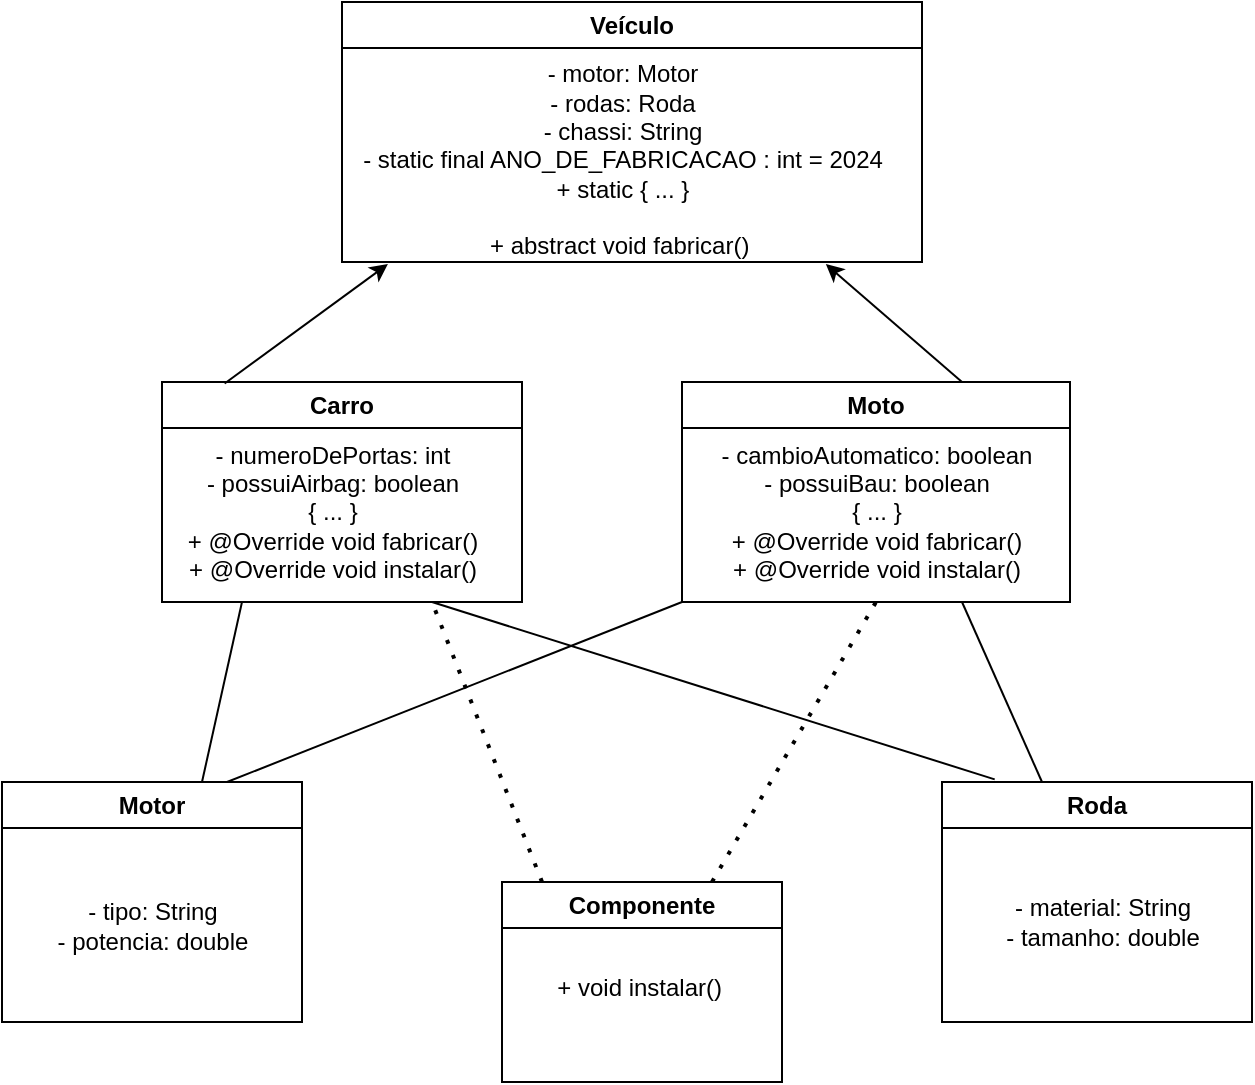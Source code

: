 <mxfile version="25.0.3">
  <diagram name="Página-1" id="xfSNAxtCDxErCnjqzk1_">
    <mxGraphModel dx="1581" dy="549" grid="1" gridSize="10" guides="1" tooltips="1" connect="1" arrows="1" fold="1" page="1" pageScale="1" pageWidth="827" pageHeight="1169" math="0" shadow="0">
      <root>
        <mxCell id="0" />
        <mxCell id="1" parent="0" />
        <mxCell id="9fw4v5cNcm3stZfnym32-6" value="Veículo" style="swimlane;whiteSpace=wrap;html=1;" parent="1" vertex="1">
          <mxGeometry x="280" y="160" width="290" height="130" as="geometry" />
        </mxCell>
        <mxCell id="9fw4v5cNcm3stZfnym32-7" value="&lt;span class=&quot;hljs-bullet&quot;&gt;-&lt;/span&gt; motor: Motor&lt;br&gt;&lt;span class=&quot;hljs-bullet&quot;&gt;-&lt;/span&gt; rodas: Roda&lt;br&gt;&lt;span class=&quot;hljs-bullet&quot;&gt;-&lt;/span&gt; chassi: String&lt;br&gt;&lt;div&gt;&lt;span class=&quot;hljs-operator&quot;&gt;-&lt;/span&gt; &lt;span class=&quot;hljs-keyword&quot;&gt;static&lt;/span&gt; &lt;span class=&quot;hljs-keyword&quot;&gt;final&lt;/span&gt; ANO_DE_FABRICACAO : &lt;span class=&quot;hljs-type&quot;&gt;int&lt;/span&gt; &lt;span class=&quot;hljs-operator&quot;&gt;=&lt;/span&gt; &lt;span class=&quot;hljs-number&quot;&gt;2024&lt;/span&gt;&lt;/div&gt;&lt;div&gt;&lt;span class=&quot;hljs-operator&quot;&gt;+&lt;/span&gt; &lt;span class=&quot;hljs-keyword&quot;&gt;static&lt;/span&gt; { ... }&lt;/div&gt;&lt;div&gt;&amp;nbsp;&amp;nbsp;&lt;br&gt;&lt;div&gt;&lt;span class=&quot;hljs-operator&quot;&gt;+&lt;/span&gt; abstract void fabricar()&amp;nbsp;&lt;/div&gt;&lt;/div&gt;" style="text;html=1;align=center;verticalAlign=middle;resizable=0;points=[];autosize=1;strokeColor=none;fillColor=none;fontStyle=0" parent="9fw4v5cNcm3stZfnym32-6" vertex="1">
          <mxGeometry y="24" width="280" height="110" as="geometry" />
        </mxCell>
        <mxCell id="9fw4v5cNcm3stZfnym32-11" value="Motor" style="swimlane;whiteSpace=wrap;html=1;" parent="1" vertex="1">
          <mxGeometry x="110" y="550" width="150" height="120" as="geometry" />
        </mxCell>
        <mxCell id="9fw4v5cNcm3stZfnym32-12" value="&lt;span class=&quot;hljs-bullet&quot;&gt;-&lt;/span&gt; tipo: String&lt;br/&gt;&lt;span class=&quot;hljs-section&quot;&gt;- potencia: double&lt;/span&gt;" style="text;html=1;align=center;verticalAlign=middle;resizable=0;points=[];autosize=1;strokeColor=none;fillColor=none;" parent="9fw4v5cNcm3stZfnym32-11" vertex="1">
          <mxGeometry x="15" y="52" width="120" height="40" as="geometry" />
        </mxCell>
        <mxCell id="9fw4v5cNcm3stZfnym32-13" value="Roda" style="swimlane;whiteSpace=wrap;html=1;" parent="1" vertex="1">
          <mxGeometry x="580" y="550" width="155" height="120" as="geometry" />
        </mxCell>
        <mxCell id="9fw4v5cNcm3stZfnym32-14" value="&lt;span class=&quot;hljs-bullet&quot;&gt;-&lt;/span&gt; material: String&lt;br/&gt;&lt;span class=&quot;hljs-section&quot;&gt;- tamanho: double&lt;/span&gt;" style="text;html=1;align=center;verticalAlign=middle;resizable=0;points=[];autosize=1;strokeColor=none;fillColor=none;" parent="9fw4v5cNcm3stZfnym32-13" vertex="1">
          <mxGeometry x="20" y="50" width="120" height="40" as="geometry" />
        </mxCell>
        <mxCell id="9fw4v5cNcm3stZfnym32-19" value="Carro" style="swimlane;whiteSpace=wrap;html=1;" parent="1" vertex="1">
          <mxGeometry x="190" y="350" width="180" height="110" as="geometry" />
        </mxCell>
        <mxCell id="9fw4v5cNcm3stZfnym32-20" value="&lt;div&gt;- numeroDePortas: int&lt;/div&gt;&lt;div&gt;- possuiAirbag: boolean&lt;/div&gt;&lt;div&gt;{ ... }&lt;/div&gt;&lt;div&gt;&lt;span class=&quot;hljs-operator&quot;&gt;+&lt;/span&gt; &lt;span class=&quot;hljs-variable&quot;&gt;@Override&lt;/span&gt; void fabricar()&lt;/div&gt;&lt;div&gt;&lt;span class=&quot;hljs-operator&quot;&gt;+&lt;/span&gt;&amp;nbsp;&lt;span class=&quot;hljs-variable&quot;&gt;@Override&lt;/span&gt;&amp;nbsp;void instalar()&lt;/div&gt;" style="text;html=1;align=center;verticalAlign=middle;resizable=0;points=[];autosize=1;strokeColor=none;fillColor=none;" parent="9fw4v5cNcm3stZfnym32-19" vertex="1">
          <mxGeometry y="20" width="170" height="90" as="geometry" />
        </mxCell>
        <mxCell id="9fw4v5cNcm3stZfnym32-21" value="Moto" style="swimlane;whiteSpace=wrap;html=1;" parent="1" vertex="1">
          <mxGeometry x="450" y="350" width="194" height="110" as="geometry" />
        </mxCell>
        <mxCell id="9fw4v5cNcm3stZfnym32-22" value="&lt;div&gt;- cambioAutomatico: boolean&lt;/div&gt;&lt;div&gt;- possuiBau: boolean&lt;/div&gt;&lt;div&gt;{ ... }&lt;/div&gt;&lt;div&gt;&lt;span class=&quot;hljs-operator&quot;&gt;+&lt;/span&gt; &lt;span class=&quot;hljs-variable&quot;&gt;@Override&lt;/span&gt; void fabricar()&lt;/div&gt;&lt;div&gt;&lt;span class=&quot;hljs-operator&quot;&gt;+&lt;/span&gt;&amp;nbsp;&lt;span class=&quot;hljs-variable&quot;&gt;@Override&lt;/span&gt;&amp;nbsp;void instalar()&lt;/div&gt;" style="text;html=1;align=center;verticalAlign=middle;resizable=0;points=[];autosize=1;strokeColor=none;fillColor=none;" parent="9fw4v5cNcm3stZfnym32-21" vertex="1">
          <mxGeometry x="7" y="20" width="180" height="90" as="geometry" />
        </mxCell>
        <mxCell id="_b9a1xqqqbR_YVUGSZWl-6" value="" style="endArrow=classic;html=1;rounded=0;entryX=0.082;entryY=0.973;entryDx=0;entryDy=0;entryPerimeter=0;exitX=0.174;exitY=0.007;exitDx=0;exitDy=0;exitPerimeter=0;" edge="1" parent="1" source="9fw4v5cNcm3stZfnym32-19" target="9fw4v5cNcm3stZfnym32-7">
          <mxGeometry width="50" height="50" relative="1" as="geometry">
            <mxPoint x="220" y="360" as="sourcePoint" />
            <mxPoint x="270" y="310" as="targetPoint" />
          </mxGeometry>
        </mxCell>
        <mxCell id="_b9a1xqqqbR_YVUGSZWl-8" value="" style="endArrow=classic;html=1;rounded=0;entryX=0.864;entryY=0.973;entryDx=0;entryDy=0;entryPerimeter=0;" edge="1" parent="1" target="9fw4v5cNcm3stZfnym32-7">
          <mxGeometry width="50" height="50" relative="1" as="geometry">
            <mxPoint x="590" y="350" as="sourcePoint" />
            <mxPoint x="650" y="310" as="targetPoint" />
          </mxGeometry>
        </mxCell>
        <mxCell id="_b9a1xqqqbR_YVUGSZWl-11" value="" style="endArrow=none;html=1;rounded=0;" edge="1" parent="1">
          <mxGeometry width="50" height="50" relative="1" as="geometry">
            <mxPoint x="210" y="550" as="sourcePoint" />
            <mxPoint x="230" y="460" as="targetPoint" />
          </mxGeometry>
        </mxCell>
        <mxCell id="_b9a1xqqqbR_YVUGSZWl-12" value="" style="endArrow=none;html=1;rounded=0;entryX=0;entryY=1;entryDx=0;entryDy=0;exitX=0.75;exitY=0;exitDx=0;exitDy=0;" edge="1" parent="1" source="9fw4v5cNcm3stZfnym32-11" target="9fw4v5cNcm3stZfnym32-21">
          <mxGeometry width="50" height="50" relative="1" as="geometry">
            <mxPoint x="360" y="550" as="sourcePoint" />
            <mxPoint x="410" y="500" as="targetPoint" />
          </mxGeometry>
        </mxCell>
        <mxCell id="_b9a1xqqqbR_YVUGSZWl-13" value="" style="endArrow=none;html=1;rounded=0;" edge="1" parent="1">
          <mxGeometry width="50" height="50" relative="1" as="geometry">
            <mxPoint x="630" y="550" as="sourcePoint" />
            <mxPoint x="590" y="460" as="targetPoint" />
          </mxGeometry>
        </mxCell>
        <mxCell id="_b9a1xqqqbR_YVUGSZWl-14" value="" style="endArrow=none;html=1;rounded=0;entryX=0.75;entryY=1;entryDx=0;entryDy=0;exitX=0.17;exitY=-0.011;exitDx=0;exitDy=0;exitPerimeter=0;" edge="1" parent="1" source="9fw4v5cNcm3stZfnym32-13" target="9fw4v5cNcm3stZfnym32-19">
          <mxGeometry width="50" height="50" relative="1" as="geometry">
            <mxPoint x="480" y="550" as="sourcePoint" />
            <mxPoint x="530" y="500" as="targetPoint" />
          </mxGeometry>
        </mxCell>
        <mxCell id="_b9a1xqqqbR_YVUGSZWl-15" value="Componente" style="swimlane;whiteSpace=wrap;html=1;" vertex="1" parent="1">
          <mxGeometry x="360" y="600" width="140" height="100" as="geometry" />
        </mxCell>
        <mxCell id="_b9a1xqqqbR_YVUGSZWl-16" value="&lt;span class=&quot;hljs-operator&quot;&gt;+&lt;/span&gt; void instalar()&amp;nbsp;" style="text;html=1;align=center;verticalAlign=middle;resizable=0;points=[];autosize=1;strokeColor=none;fillColor=none;" vertex="1" parent="1">
          <mxGeometry x="375" y="638" width="110" height="30" as="geometry" />
        </mxCell>
        <mxCell id="_b9a1xqqqbR_YVUGSZWl-49" value="" style="endArrow=none;dashed=1;html=1;dashPattern=1 3;strokeWidth=2;rounded=0;entryX=0.75;entryY=1;entryDx=0;entryDy=0;exitX=0.143;exitY=0;exitDx=0;exitDy=0;exitPerimeter=0;" edge="1" parent="1" source="_b9a1xqqqbR_YVUGSZWl-15" target="9fw4v5cNcm3stZfnym32-19">
          <mxGeometry width="50" height="50" relative="1" as="geometry">
            <mxPoint x="410" y="720" as="sourcePoint" />
            <mxPoint x="460" y="670" as="targetPoint" />
          </mxGeometry>
        </mxCell>
        <mxCell id="_b9a1xqqqbR_YVUGSZWl-50" value="" style="endArrow=none;dashed=1;html=1;dashPattern=1 3;strokeWidth=2;rounded=0;exitX=0.75;exitY=0;exitDx=0;exitDy=0;entryX=0.5;entryY=1;entryDx=0;entryDy=0;" edge="1" parent="1" source="_b9a1xqqqbR_YVUGSZWl-15" target="9fw4v5cNcm3stZfnym32-21">
          <mxGeometry width="50" height="50" relative="1" as="geometry">
            <mxPoint x="410" y="470" as="sourcePoint" />
            <mxPoint x="460" y="420" as="targetPoint" />
          </mxGeometry>
        </mxCell>
      </root>
    </mxGraphModel>
  </diagram>
</mxfile>
